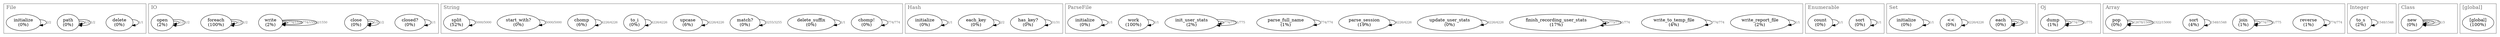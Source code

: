 digraph "Profile" {
labelloc=t;
labeljust=l;
subgraph "Thread 80" {
100 [label="delete\n(0%)"];
100 -> 100 [label="1/1" fontsize=10 fontcolor="#666666"];
120 [label="closed?\n(0%)"];
120 -> 120 [label="1/1" fontsize=10 fontcolor="#666666"];
140 [label="chomp!\n(0%)"];
140 -> 140 [label="774/774" fontsize=10 fontcolor="#666666"];
160 [label="path\n(0%)"];
160 -> 160 [label="1/2" fontsize=10 fontcolor="#666666"];
160 -> 160 [label="1/2" fontsize=10 fontcolor="#666666"];
180 [label="delete_suffix\n(0%)"];
180 -> 180 [label="1/1" fontsize=10 fontcolor="#666666"];
200 [label="has_key?\n(0%)"];
200 -> 200 [label="31/31" fontsize=10 fontcolor="#666666"];
220 [label="close\n(0%)"];
220 -> 220 [label="1/2" fontsize=10 fontcolor="#666666"];
220 -> 220 [label="1/2" fontsize=10 fontcolor="#666666"];
240 [label="write_report_file\n(2%)"];
240 -> 240 [label="1/1" fontsize=10 fontcolor="#666666"];
260 [label="sort\n(0%)"];
260 -> 260 [label="1/1" fontsize=10 fontcolor="#666666"];
280 [label="each_key\n(0%)"];
280 -> 280 [label="2/2" fontsize=10 fontcolor="#666666"];
300 [label="each\n(0%)"];
300 -> 300 [label="1/2" fontsize=10 fontcolor="#666666"];
300 -> 300 [label="1/2" fontsize=10 fontcolor="#666666"];
320 [label="count\n(0%)"];
320 -> 320 [label="1/1" fontsize=10 fontcolor="#666666"];
340 [label="write\n(2%)"];
340 -> 340 [label="774/1550" fontsize=10 fontcolor="#666666"];
340 -> 340 [label="774/1550" fontsize=10 fontcolor="#666666"];
340 -> 340 [label="2/1550" fontsize=10 fontcolor="#666666"];
360 [label="dump\n(1%)"];
360 -> 360 [label="774/775" fontsize=10 fontcolor="#666666"];
360 -> 360 [label="1/775" fontsize=10 fontcolor="#666666"];
380 [label="write_to_temp_file\n(4%)"];
380 -> 380 [label="774/774" fontsize=10 fontcolor="#666666"];
400 [label="reverse\n(1%)"];
400 -> 400 [label="774/774" fontsize=10 fontcolor="#666666"];
420 [label="join\n(1%)"];
420 -> 420 [label="774/775" fontsize=10 fontcolor="#666666"];
420 -> 420 [label="1/775" fontsize=10 fontcolor="#666666"];
440 [label="sort\n(4%)"];
440 -> 440 [label="1548/1548" fontsize=10 fontcolor="#666666"];
460 [label="to_s\n(2%)"];
460 -> 460 [label="1548/1548" fontsize=10 fontcolor="#666666"];
480 [label="finish_recording_user_stats\n(17%)"];
480 -> 480 [label="773/774" fontsize=10 fontcolor="#666666"];
480 -> 480 [label="1/774" fontsize=10 fontcolor="#666666"];
500 [label="match?\n(0%)"];
500 -> 500 [label="3255/3255" fontsize=10 fontcolor="#666666"];
520 [label="update_user_stats\n(0%)"];
520 -> 520 [label="4226/4226" fontsize=10 fontcolor="#666666"];
540 [label="<<\n(0%)"];
540 -> 540 [label="4226/4226" fontsize=10 fontcolor="#666666"];
560 [label="upcase\n(6%)"];
560 -> 560 [label="4226/4226" fontsize=10 fontcolor="#666666"];
580 [label="to_i\n(0%)"];
580 -> 580 [label="4226/4226" fontsize=10 fontcolor="#666666"];
600 [label="chomp\n(6%)"];
600 -> 600 [label="4226/4226" fontsize=10 fontcolor="#666666"];
620 [label="parse_session\n(19%)"];
620 -> 620 [label="4226/4226" fontsize=10 fontcolor="#666666"];
640 [label="pop\n(0%)"];
640 -> 640 [label="12678/15000" fontsize=10 fontcolor="#666666"];
640 -> 640 [label="2322/15000" fontsize=10 fontcolor="#666666"];
660 [label="parse_full_name\n(1%)"];
660 -> 660 [label="774/774" fontsize=10 fontcolor="#666666"];
680 [label="start_with?\n(0%)"];
680 -> 680 [label="5000/5000" fontsize=10 fontcolor="#666666"];
700 [label="split\n(52%)"];
700 -> 700 [label="5000/5000" fontsize=10 fontcolor="#666666"];
720 [label="foreach\n(100%)"];
720 -> 720 [label="1/2" fontsize=10 fontcolor="#666666"];
720 -> 720 [label="1/2" fontsize=10 fontcolor="#666666"];
740 [label="init_user_stats\n(2%)"];
740 -> 740 [label="774/775" fontsize=10 fontcolor="#666666"];
740 -> 740 [label="1/775" fontsize=10 fontcolor="#666666"];
760 [label="initialize\n(0%)"];
760 -> 760 [label="1/1" fontsize=10 fontcolor="#666666"];
780 [label="initialize\n(0%)"];
780 -> 780 [label="1/1" fontsize=10 fontcolor="#666666"];
800 [label="work\n(100%)"];
800 -> 800 [label="1/1" fontsize=10 fontcolor="#666666"];
820 [label="initialize\n(0%)"];
820 -> 820 [label="2/2" fontsize=10 fontcolor="#666666"];
840 [label="open\n(2%)"];
840 -> 840 [label="1/2" fontsize=10 fontcolor="#666666"];
840 -> 840 [label="1/2" fontsize=10 fontcolor="#666666"];
860 [label="initialize\n(0%)"];
860 -> 860 [label="1/1" fontsize=10 fontcolor="#666666"];
880 [label="new\n(0%)"];
880 -> 880 [label="1/3" fontsize=10 fontcolor="#666666"];
880 -> 880 [label="1/3" fontsize=10 fontcolor="#666666"];
880 -> 880 [label="1/3" fontsize=10 fontcolor="#666666"];
900 [label="[global]\n(100%)"];
}
subgraph cluster_920 {
label = "[global]";
fontcolor = "#666666";
fontsize = 16;
color = "#666666";
900;
}
subgraph cluster_940 {
label = "Class";
fontcolor = "#666666";
fontsize = 16;
color = "#666666";
880;
}
subgraph cluster_960 {
label = "ParseFile";
fontcolor = "#666666";
fontsize = 16;
color = "#666666";
860;
800;
740;
660;
620;
520;
480;
380;
240;
}
subgraph cluster_980 {
label = "IO";
fontcolor = "#666666";
fontsize = 16;
color = "#666666";
840;
720;
340;
220;
120;
}
subgraph cluster_1000 {
label = "File";
fontcolor = "#666666";
fontsize = 16;
color = "#666666";
820;
160;
100;
}
subgraph cluster_1020 {
label = "Set";
fontcolor = "#666666";
fontsize = 16;
color = "#666666";
780;
540;
300;
}
subgraph cluster_1040 {
label = "Hash";
fontcolor = "#666666";
fontsize = 16;
color = "#666666";
760;
280;
200;
}
subgraph cluster_1060 {
label = "String";
fontcolor = "#666666";
fontsize = 16;
color = "#666666";
700;
680;
600;
580;
560;
500;
180;
140;
}
subgraph cluster_1080 {
label = "Array";
fontcolor = "#666666";
fontsize = 16;
color = "#666666";
640;
440;
420;
400;
}
subgraph cluster_1100 {
label = "Integer";
fontcolor = "#666666";
fontsize = 16;
color = "#666666";
460;
}
subgraph cluster_1120 {
label = "Oj";
fontcolor = "#666666";
fontsize = 16;
color = "#666666";
360;
}
subgraph cluster_1140 {
label = "Enumerable";
fontcolor = "#666666";
fontsize = 16;
color = "#666666";
320;
260;
}
}

